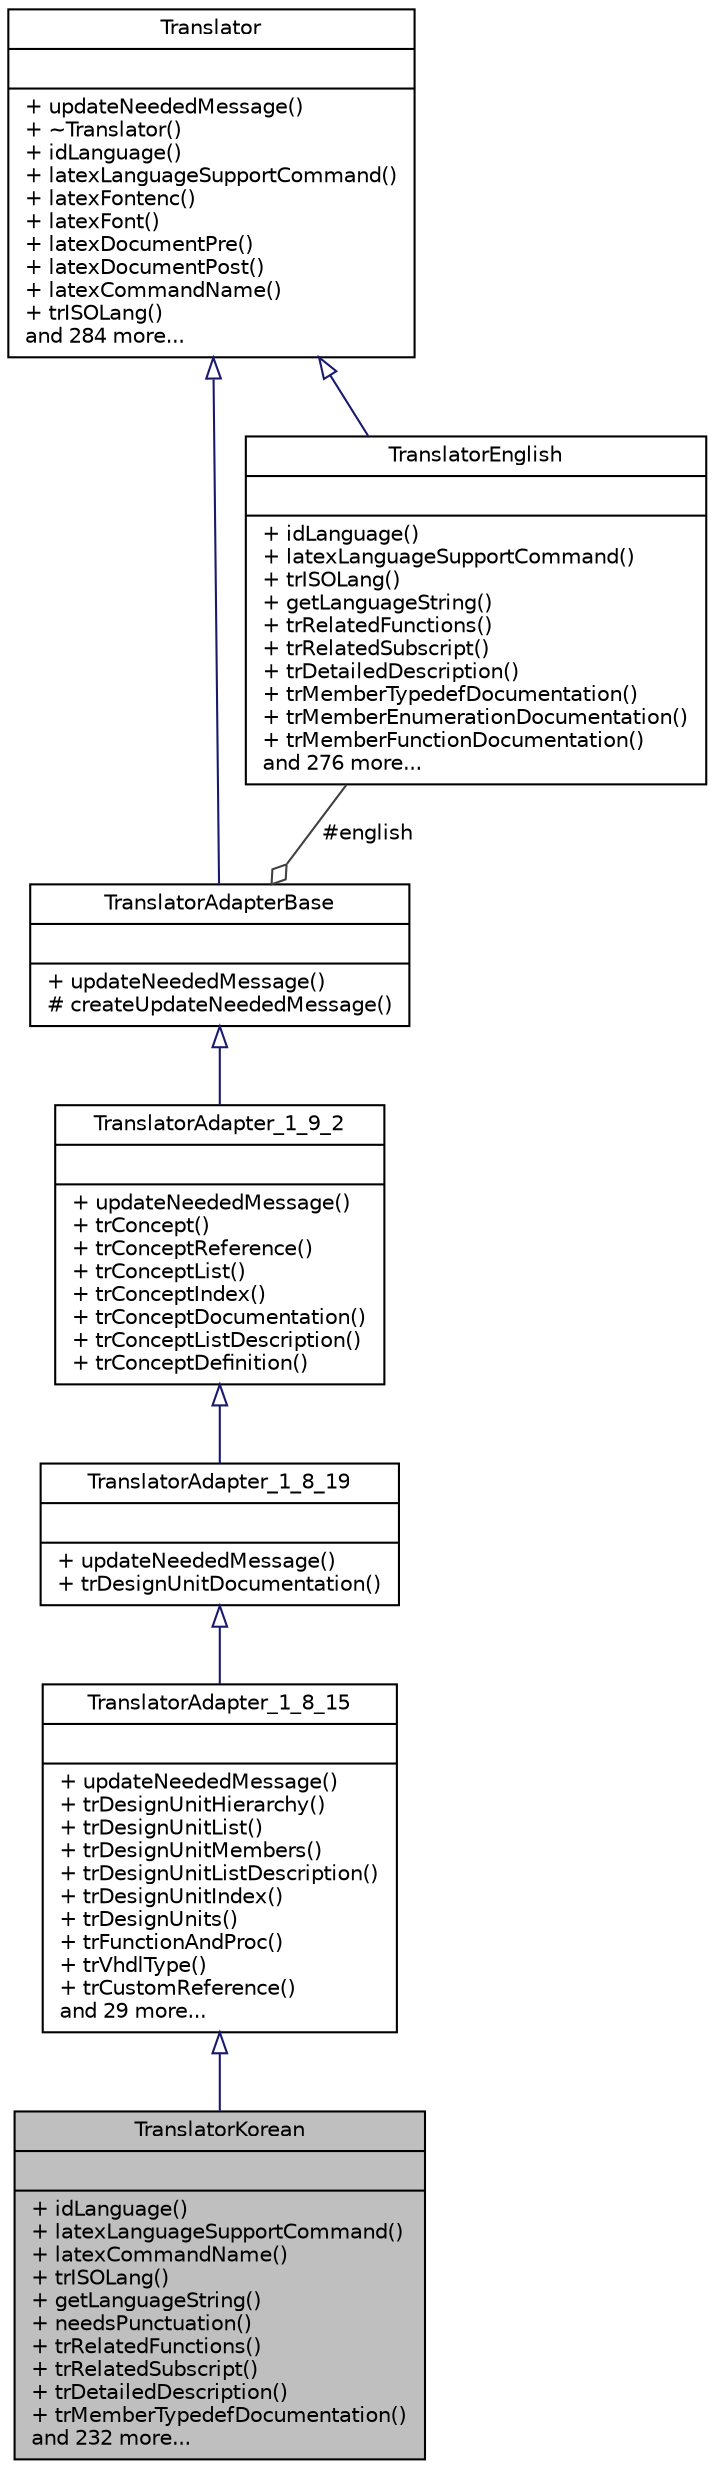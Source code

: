 digraph "TranslatorKorean"
{
 // LATEX_PDF_SIZE
  edge [fontname="Helvetica",fontsize="10",labelfontname="Helvetica",labelfontsize="10"];
  node [fontname="Helvetica",fontsize="10",shape=record];
  Node1 [label="{TranslatorKorean\n||+ idLanguage()\l+ latexLanguageSupportCommand()\l+ latexCommandName()\l+ trISOLang()\l+ getLanguageString()\l+ needsPunctuation()\l+ trRelatedFunctions()\l+ trRelatedSubscript()\l+ trDetailedDescription()\l+ trMemberTypedefDocumentation()\land 232 more...\l}",height=0.2,width=0.4,color="black", fillcolor="grey75", style="filled", fontcolor="black",tooltip=" "];
  Node2 -> Node1 [dir="back",color="midnightblue",fontsize="10",style="solid",arrowtail="onormal",fontname="Helvetica"];
  Node2 [label="{TranslatorAdapter_1_8_15\n||+ updateNeededMessage()\l+ trDesignUnitHierarchy()\l+ trDesignUnitList()\l+ trDesignUnitMembers()\l+ trDesignUnitListDescription()\l+ trDesignUnitIndex()\l+ trDesignUnits()\l+ trFunctionAndProc()\l+ trVhdlType()\l+ trCustomReference()\land 29 more...\l}",height=0.2,width=0.4,color="black", fillcolor="white", style="filled",URL="$classTranslatorAdapter__1__8__15.html",tooltip=" "];
  Node3 -> Node2 [dir="back",color="midnightblue",fontsize="10",style="solid",arrowtail="onormal",fontname="Helvetica"];
  Node3 [label="{TranslatorAdapter_1_8_19\n||+ updateNeededMessage()\l+ trDesignUnitDocumentation()\l}",height=0.2,width=0.4,color="black", fillcolor="white", style="filled",URL="$classTranslatorAdapter__1__8__19.html",tooltip=" "];
  Node4 -> Node3 [dir="back",color="midnightblue",fontsize="10",style="solid",arrowtail="onormal",fontname="Helvetica"];
  Node4 [label="{TranslatorAdapter_1_9_2\n||+ updateNeededMessage()\l+ trConcept()\l+ trConceptReference()\l+ trConceptList()\l+ trConceptIndex()\l+ trConceptDocumentation()\l+ trConceptListDescription()\l+ trConceptDefinition()\l}",height=0.2,width=0.4,color="black", fillcolor="white", style="filled",URL="$classTranslatorAdapter__1__9__2.html",tooltip=" "];
  Node5 -> Node4 [dir="back",color="midnightblue",fontsize="10",style="solid",arrowtail="onormal",fontname="Helvetica"];
  Node5 [label="{TranslatorAdapterBase\n||+ updateNeededMessage()\l# createUpdateNeededMessage()\l}",height=0.2,width=0.4,color="black", fillcolor="white", style="filled",URL="$classTranslatorAdapterBase.html",tooltip=" "];
  Node6 -> Node5 [dir="back",color="midnightblue",fontsize="10",style="solid",arrowtail="onormal",fontname="Helvetica"];
  Node6 [label="{Translator\n||+ updateNeededMessage()\l+ ~Translator()\l+ idLanguage()\l+ latexLanguageSupportCommand()\l+ latexFontenc()\l+ latexFont()\l+ latexDocumentPre()\l+ latexDocumentPost()\l+ latexCommandName()\l+ trISOLang()\land 284 more...\l}",height=0.2,width=0.4,color="black", fillcolor="white", style="filled",URL="$classTranslator.html",tooltip=" "];
  Node7 -> Node5 [color="grey25",fontsize="10",style="solid",label=" #english" ,arrowhead="odiamond",fontname="Helvetica"];
  Node7 [label="{TranslatorEnglish\n||+ idLanguage()\l+ latexLanguageSupportCommand()\l+ trISOLang()\l+ getLanguageString()\l+ trRelatedFunctions()\l+ trRelatedSubscript()\l+ trDetailedDescription()\l+ trMemberTypedefDocumentation()\l+ trMemberEnumerationDocumentation()\l+ trMemberFunctionDocumentation()\land 276 more...\l}",height=0.2,width=0.4,color="black", fillcolor="white", style="filled",URL="$classTranslatorEnglish.html",tooltip=" "];
  Node6 -> Node7 [dir="back",color="midnightblue",fontsize="10",style="solid",arrowtail="onormal",fontname="Helvetica"];
}
